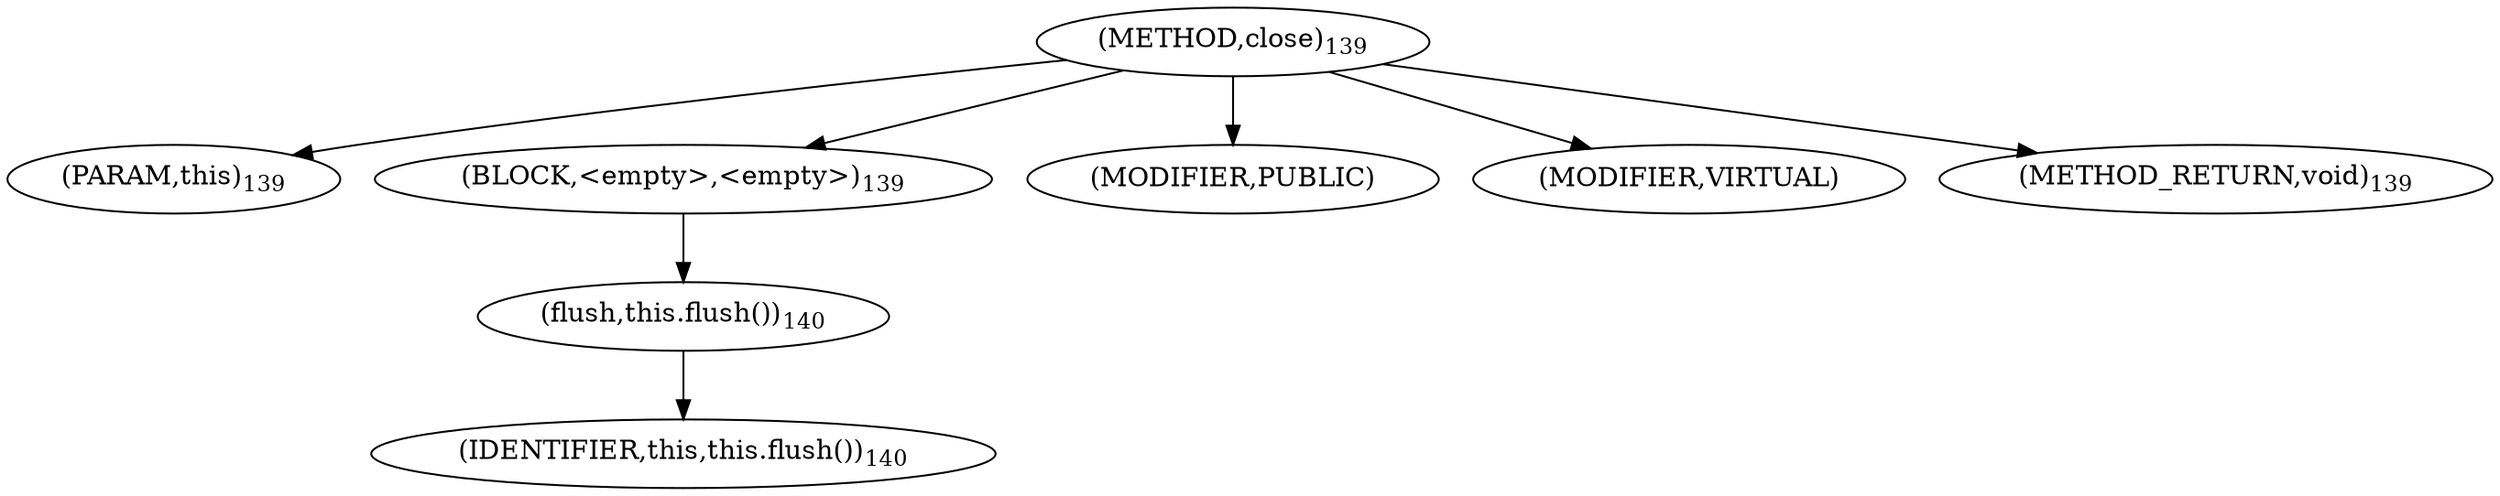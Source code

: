 digraph "close" {  
"195" [label = <(METHOD,close)<SUB>139</SUB>> ]
"16" [label = <(PARAM,this)<SUB>139</SUB>> ]
"196" [label = <(BLOCK,&lt;empty&gt;,&lt;empty&gt;)<SUB>139</SUB>> ]
"197" [label = <(flush,this.flush())<SUB>140</SUB>> ]
"15" [label = <(IDENTIFIER,this,this.flush())<SUB>140</SUB>> ]
"198" [label = <(MODIFIER,PUBLIC)> ]
"199" [label = <(MODIFIER,VIRTUAL)> ]
"200" [label = <(METHOD_RETURN,void)<SUB>139</SUB>> ]
  "195" -> "16" 
  "195" -> "196" 
  "195" -> "198" 
  "195" -> "199" 
  "195" -> "200" 
  "196" -> "197" 
  "197" -> "15" 
}
